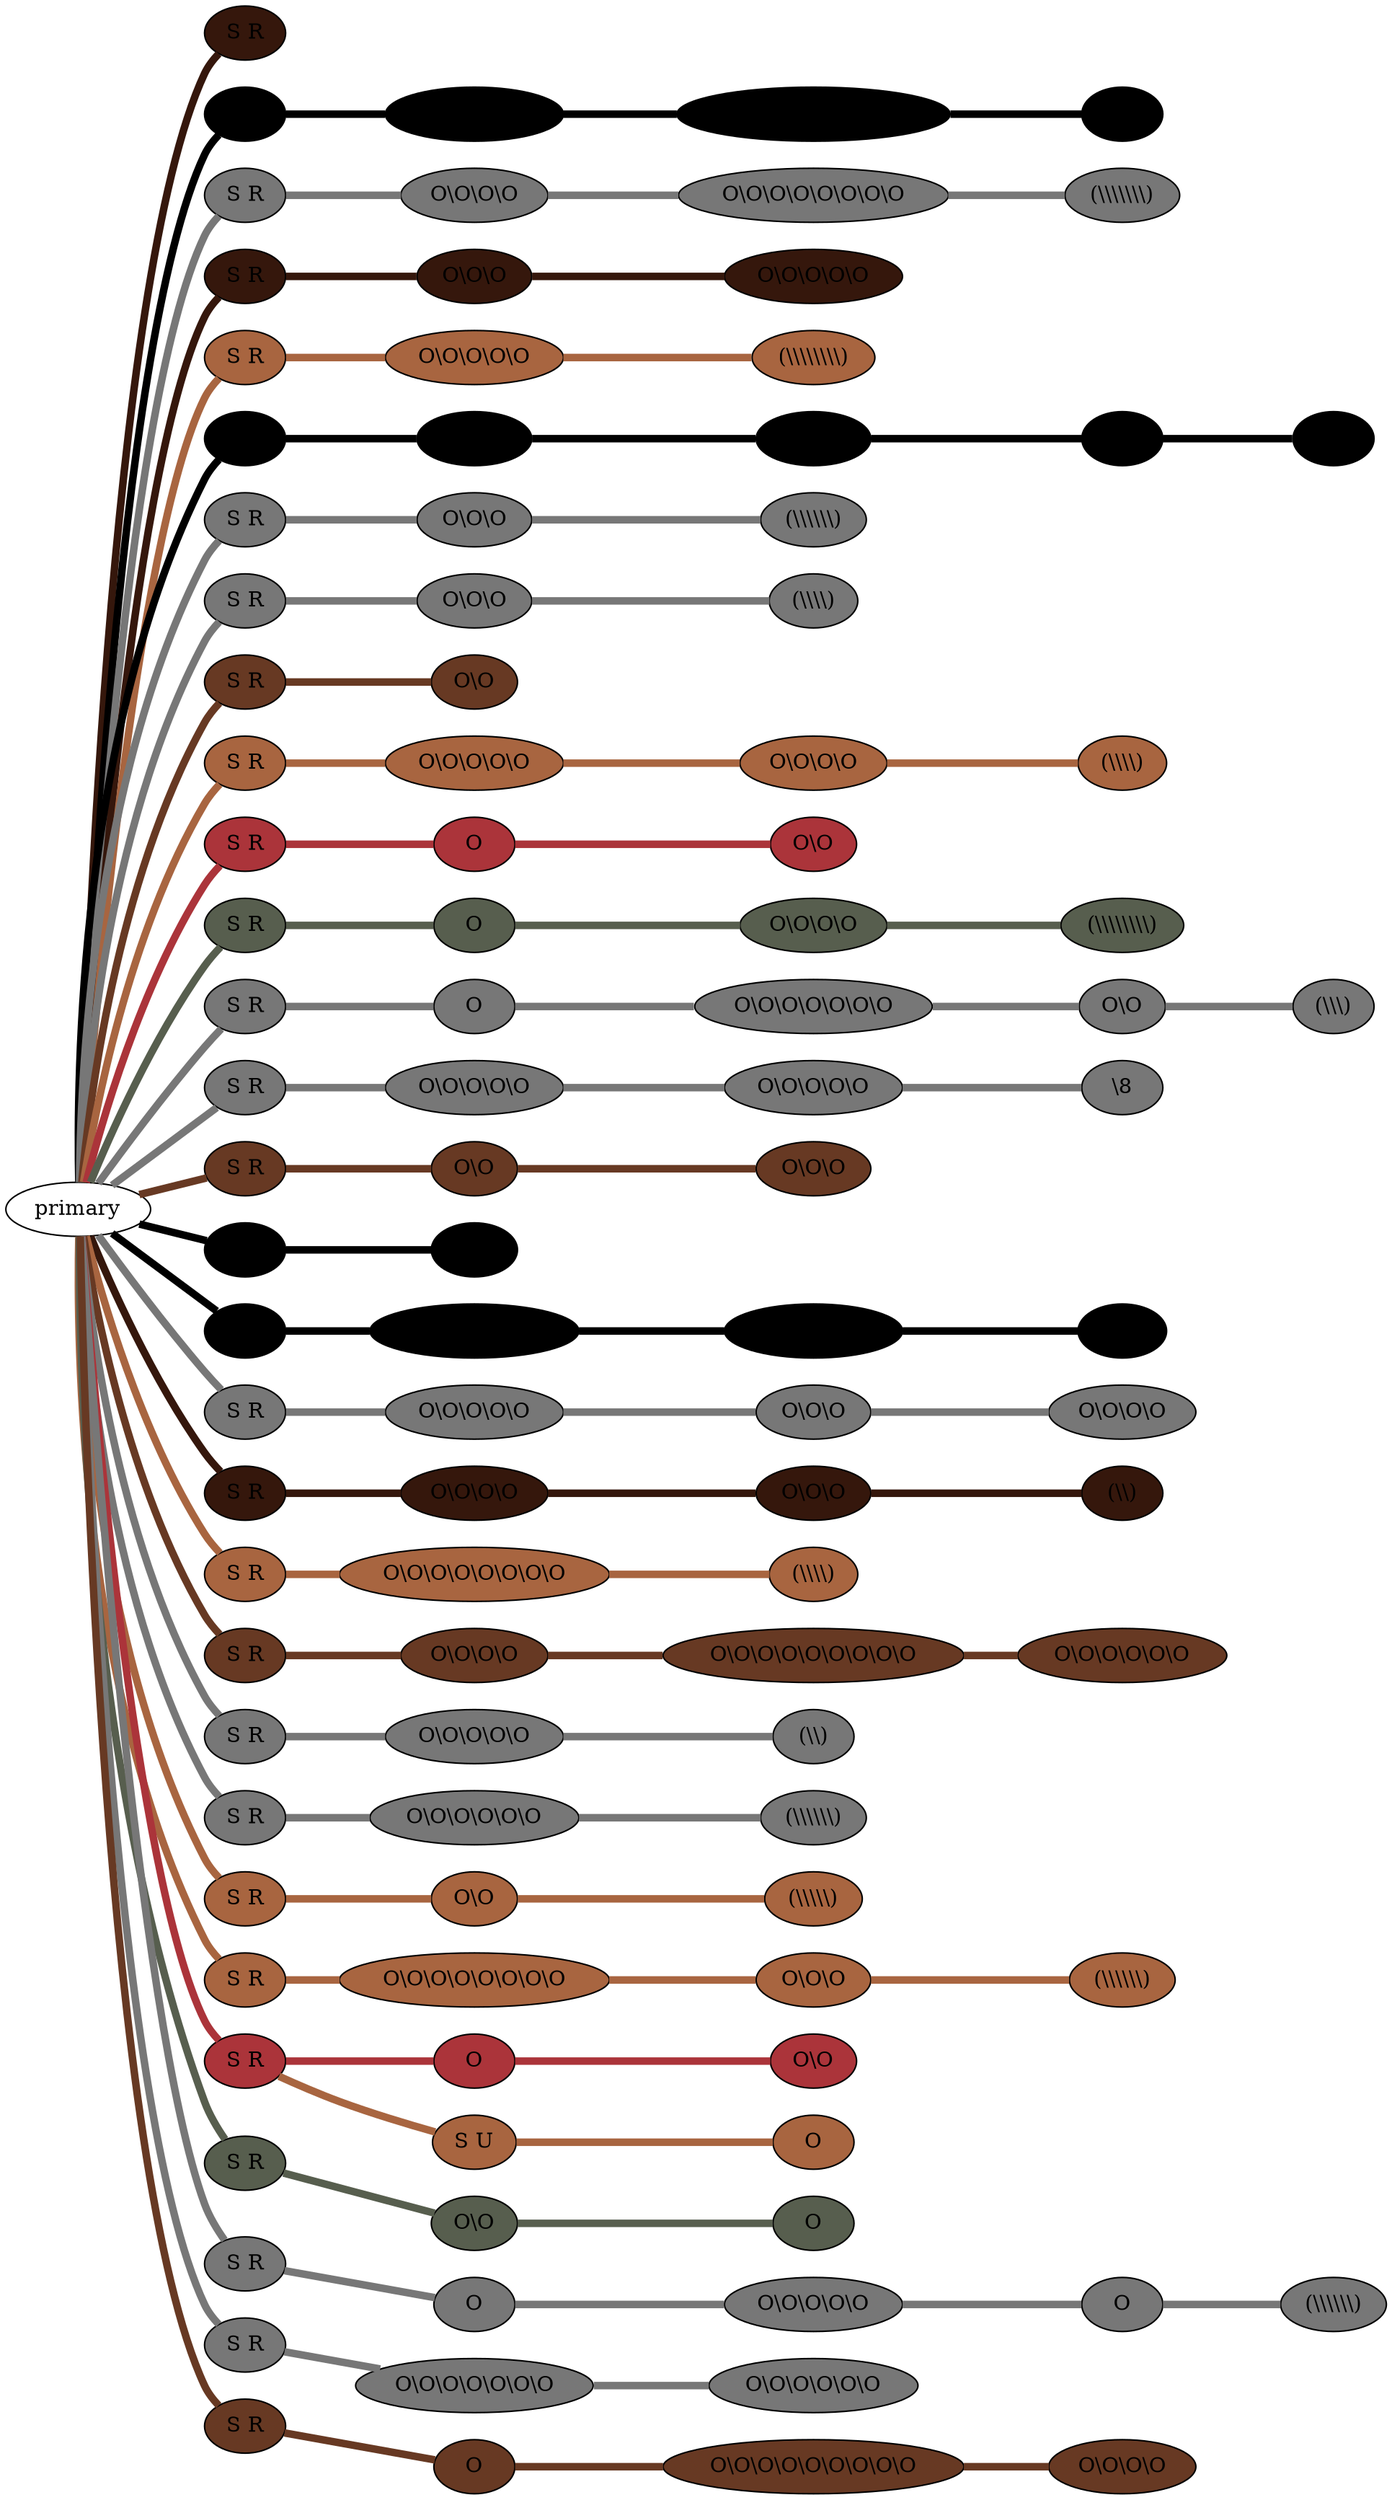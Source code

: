 graph {
 graph [rankdir=LR]
"1" [qtype="pendant_node", pendant_colors="#35170C", pendant_ply="S", pendant_attach="R", pendant_length="4", label="S R", style=filled, fillcolor="#35170C"]
"primary" -- "1" [qtype="pendant_link",penwidth=5,color="#35170C"]
"2" [qtype="pendant_node", pendant_colors="#000000", pendant_ply="S", pendant_attach="R", pendant_length="39", label="S R", style=filled, fillcolor="#000000"]
"primary" -- "2" [qtype="pendant_link",penwidth=5,color="#000000"]
"2:0" [qtype="knot_node", knot_value="5", knot_type="S", knot_position="11.5", knot_spin="Z", label="O\\O\\O\\O\\O", style=filled, fillcolor="#000000"]
"2" -- "2:0" [qtype="knot_link",penwidth=5,color="#000000"]
"2:1" [qtype="knot_node", knot_value="7", knot_type="S", knot_position="17.0", knot_spin="ZZZZZUZ", label="O?O?O?O?O?O?O", style=filled, fillcolor="#000000"]
"2:0" -- "2:1" [qtype="knot_link",penwidth=5,color="#000000"]
"2:2" [qtype="knot_node", knot_value="2", knot_type="L", knot_position="25.0", knot_spin="Z", label="(\\\\)", style=filled, fillcolor="#000000"]
"2:1" -- "2:2" [qtype="knot_link",penwidth=5,color="#000000"]
"3" [qtype="pendant_node", pendant_colors="#777777", pendant_ply="S", pendant_attach="R", pendant_length="32", label="S R", style=filled, fillcolor="#777777"]
"primary" -- "3" [qtype="pendant_link",penwidth=5,color="#777777"]
"3:0" [qtype="knot_node", knot_value="4", knot_type="S", knot_position="6.0", knot_spin="Z", label="O\\O\\O\\O", style=filled, fillcolor="#777777"]
"3" -- "3:0" [qtype="knot_link",penwidth=5,color="#777777"]
"3:1" [qtype="knot_node", knot_value="8", knot_type="S", knot_position="17.0", knot_spin="Z", label="O\\O\\O\\O\\O\\O\\O\\O", style=filled, fillcolor="#777777"]
"3:0" -- "3:1" [qtype="knot_link",penwidth=5,color="#777777"]
"3:2" [qtype="knot_node", knot_value="7", knot_type="L", knot_position="25.0", knot_spin="Z", label="(\\\\\\\\\\\\\\)", style=filled, fillcolor="#777777"]
"3:1" -- "3:2" [qtype="knot_link",penwidth=5,color="#777777"]
"4" [qtype="pendant_node", pendant_colors="#35170C,#777777", pendant_ply="S", pendant_attach="R", pendant_length="18", label="S R", style=filled, fillcolor="#35170C"]
"primary" -- "4" [qtype="pendant_link",penwidth=5,color="#35170C"]
"4:0" [qtype="knot_node", knot_value="3", knot_type="S", knot_position="11.0", knot_spin="Z", label="O\\O\\O", style=filled, fillcolor="#35170C"]
"4" -- "4:0" [qtype="knot_link",penwidth=5,color="#35170C"]
"4:1" [qtype="knot_node", knot_value="5", knot_type="S", knot_position="17.5", knot_spin="Z", label="O\\O\\O\\O\\O", style=filled, fillcolor="#35170C"]
"4:0" -- "4:1" [qtype="knot_link",penwidth=5,color="#35170C"]
"5" [qtype="pendant_node", pendant_colors="#A86540", pendant_ply="S", pendant_attach="R", pendant_length="31", label="S R", style=filled, fillcolor="#A86540"]
"primary" -- "5" [qtype="pendant_link",penwidth=5,color="#A86540"]
"5:0" [qtype="knot_node", knot_value="5", knot_type="S", knot_position="16.5", knot_spin="Z", label="O\\O\\O\\O\\O", style=filled, fillcolor="#A86540"]
"5" -- "5:0" [qtype="knot_link",penwidth=5,color="#A86540"]
"5:1" [qtype="knot_node", knot_value="8", knot_type="L", knot_position="24.5", knot_spin="Z", label="(\\\\\\\\\\\\\\\\)", style=filled, fillcolor="#A86540"]
"5:0" -- "5:1" [qtype="knot_link",penwidth=5,color="#A86540"]
"6" [qtype="pendant_node", pendant_colors="#000000", pendant_ply="S", pendant_attach="R", pendant_length="43", label="S R", style=filled, fillcolor="#000000"]
"primary" -- "6" [qtype="pendant_link",penwidth=5,color="#000000"]
"6:0" [qtype="knot_node", knot_value="3", knot_type="S", knot_position="5.5", knot_spin="Z", label="O\\O\\O", style=filled, fillcolor="#000000"]
"6" -- "6:0" [qtype="knot_link",penwidth=5,color="#000000"]
"6:1" [qtype="knot_node", knot_value="3", knot_type="S", knot_position="10.5", knot_spin="Z", label="O\\O\\O", style=filled, fillcolor="#000000"]
"6:0" -- "6:1" [qtype="knot_link",penwidth=5,color="#000000"]
"6:2" [qtype="knot_node", knot_value="1", knot_type="S", knot_position="15.0", knot_spin="Z", label="O", style=filled, fillcolor="#000000"]
"6:1" -- "6:2" [qtype="knot_link",penwidth=5,color="#000000"]
"6:3" [qtype="knot_node", knot_value="2", knot_type="L", knot_position="22.5", knot_spin="Z", label="(\\\\)", style=filled, fillcolor="#000000"]
"6:2" -- "6:3" [qtype="knot_link",penwidth=5,color="#000000"]
"7" [qtype="pendant_node", pendant_colors="#777777", pendant_ply="S", pendant_attach="R", pendant_length="29", label="S R", style=filled, fillcolor="#777777"]
"primary" -- "7" [qtype="pendant_link",penwidth=5,color="#777777"]
"7:0" [qtype="knot_node", knot_value="3", knot_type="S", knot_position="16.5", knot_spin="Z", label="O\\O\\O", style=filled, fillcolor="#777777"]
"7" -- "7:0" [qtype="knot_link",penwidth=5,color="#777777"]
"7:1" [qtype="knot_node", knot_value="6", knot_type="L", knot_position="23.5", knot_spin="Z", label="(\\\\\\\\\\\\)", style=filled, fillcolor="#777777"]
"7:0" -- "7:1" [qtype="knot_link",penwidth=5,color="#777777"]
"8" [qtype="pendant_node", pendant_colors="#777777,#673923", pendant_ply="S", pendant_attach="R", pendant_length="45", label="S R", style=filled, fillcolor="#777777"]
"primary" -- "8" [qtype="pendant_link",penwidth=5,color="#777777"]
"8:0" [qtype="knot_node", knot_value="3", knot_type="S", knot_position="16.5", knot_spin="Z", label="O\\O\\O", style=filled, fillcolor="#777777"]
"8" -- "8:0" [qtype="knot_link",penwidth=5,color="#777777"]
"8:1" [qtype="knot_node", knot_value="4", knot_type="L", knot_position="24.0", knot_spin="Z", label="(\\\\\\\\)", style=filled, fillcolor="#777777"]
"8:0" -- "8:1" [qtype="knot_link",penwidth=5,color="#777777"]
"9" [qtype="pendant_node", pendant_colors="#673923", pendant_ply="S", pendant_attach="R", pendant_length="21", label="S R", style=filled, fillcolor="#673923"]
"primary" -- "9" [qtype="pendant_link",penwidth=5,color="#673923"]
"9:0" [qtype="knot_node", knot_value="2", knot_type="S", knot_position="15.0", knot_spin="Z", label="O\\O", style=filled, fillcolor="#673923"]
"9" -- "9:0" [qtype="knot_link",penwidth=5,color="#673923"]
"10" [qtype="pendant_node", pendant_colors="#A86540", pendant_ply="S", pendant_attach="R", pendant_length="39", label="S R", style=filled, fillcolor="#A86540"]
"primary" -- "10" [qtype="pendant_link",penwidth=5,color="#A86540"]
"10:0" [qtype="knot_node", knot_value="5", knot_type="S", knot_position="10.5", knot_spin="Z", label="O\\O\\O\\O\\O", style=filled, fillcolor="#A86540"]
"10" -- "10:0" [qtype="knot_link",penwidth=5,color="#A86540"]
"10:1" [qtype="knot_node", knot_value="4", knot_type="S", knot_position="16.0", knot_spin="Z", label="O\\O\\O\\O", style=filled, fillcolor="#A86540"]
"10:0" -- "10:1" [qtype="knot_link",penwidth=5,color="#A86540"]
"10:2" [qtype="knot_node", knot_value="4", knot_type="L", knot_position="23.0", knot_spin="Z", label="(\\\\\\\\)", style=filled, fillcolor="#A86540"]
"10:1" -- "10:2" [qtype="knot_link",penwidth=5,color="#A86540"]
"11" [qtype="pendant_node", pendant_colors="#AB343A", pendant_ply="S", pendant_attach="R", pendant_length="53", label="S R", style=filled, fillcolor="#AB343A"]
"primary" -- "11" [qtype="pendant_link",penwidth=5,color="#AB343A"]
"11:0" [qtype="knot_node", knot_value="1", knot_type="S", knot_position="11.0", knot_spin="Z", label="O", style=filled, fillcolor="#AB343A"]
"11" -- "11:0" [qtype="knot_link",penwidth=5,color="#AB343A"]
"11:1" [qtype="knot_node", knot_value="2", knot_type="S", knot_position="17.0", knot_spin="Z", label="O\\O", style=filled, fillcolor="#AB343A"]
"11:0" -- "11:1" [qtype="knot_link",penwidth=5,color="#AB343A"]
"12" [qtype="pendant_node", pendant_colors="#575E4E", pendant_ply="S", pendant_attach="R", pendant_length="41", label="S R", style=filled, fillcolor="#575E4E"]
"primary" -- "12" [qtype="pendant_link",penwidth=5,color="#575E4E"]
"12:0" [qtype="knot_node", knot_value="1", knot_type="S", knot_position="10.5", knot_spin="Z", label="O", style=filled, fillcolor="#575E4E"]
"12" -- "12:0" [qtype="knot_link",penwidth=5,color="#575E4E"]
"12:1" [qtype="knot_node", knot_value="4", knot_type="S", knot_position="16.5", knot_spin="Z", label="O\\O\\O\\O", style=filled, fillcolor="#575E4E"]
"12:0" -- "12:1" [qtype="knot_link",penwidth=5,color="#575E4E"]
"12:2" [qtype="knot_node", knot_value="8", knot_type="L", knot_position="25.0", knot_spin="Z", label="(\\\\\\\\\\\\\\\\)", style=filled, fillcolor="#575E4E"]
"12:1" -- "12:2" [qtype="knot_link",penwidth=5,color="#575E4E"]
"13" [qtype="pendant_node", pendant_colors="#777777", pendant_ply="S", pendant_attach="R", pendant_length="51", label="S R", style=filled, fillcolor="#777777"]
"primary" -- "13" [qtype="pendant_link",penwidth=5,color="#777777"]
"13:0" [qtype="knot_node", knot_value="1", knot_type="S", knot_position="5.5", knot_spin="Z", label="O", style=filled, fillcolor="#777777"]
"13" -- "13:0" [qtype="knot_link",penwidth=5,color="#777777"]
"13:1" [qtype="knot_node", knot_value="7", knot_type="S", knot_position="12.0", knot_spin="Z", label="O\\O\\O\\O\\O\\O\\O", style=filled, fillcolor="#777777"]
"13:0" -- "13:1" [qtype="knot_link",penwidth=5,color="#777777"]
"13:2" [qtype="knot_node", knot_value="2", knot_type="S", knot_position="17.0", knot_spin="Z", label="O\\O", style=filled, fillcolor="#777777"]
"13:1" -- "13:2" [qtype="knot_link",penwidth=5,color="#777777"]
"13:3" [qtype="knot_node", knot_value="3", knot_type="L", knot_position="25.0", knot_spin="Z", label="(\\\\\\)", style=filled, fillcolor="#777777"]
"13:2" -- "13:3" [qtype="knot_link",penwidth=5,color="#777777"]
"14" [qtype="pendant_node", pendant_colors="#777777", pendant_ply="S", pendant_attach="R", pendant_length="38", label="S R", style=filled, fillcolor="#777777"]
"primary" -- "14" [qtype="pendant_link",penwidth=5,color="#777777"]
"14:0" [qtype="knot_node", knot_value="5", knot_type="S", knot_position="11.0", knot_spin="Z", label="O\\O\\O\\O\\O", style=filled, fillcolor="#777777"]
"14" -- "14:0" [qtype="knot_link",penwidth=5,color="#777777"]
"14:1" [qtype="knot_node", knot_value="5", knot_type="S", knot_position="16.5", knot_spin="Z", label="O\\O\\O\\O\\O", style=filled, fillcolor="#777777"]
"14:0" -- "14:1" [qtype="knot_link",penwidth=5,color="#777777"]
"14:2" [qtype="knot_node", knot_value="1", knot_type="E", knot_position="24.5", knot_spin="Z", label="\\8", style=filled, fillcolor="#777777"]
"14:1" -- "14:2" [qtype="knot_link",penwidth=5,color="#777777"]
"15" [qtype="pendant_node", pendant_colors="#673923,#777777", pendant_ply="S", pendant_attach="R", pendant_length="16", label="S R", style=filled, fillcolor="#673923"]
"primary" -- "15" [qtype="pendant_link",penwidth=5,color="#673923"]
"15:0" [qtype="knot_node", knot_value="2", knot_type="S", knot_position="6.0", knot_spin="Z", label="O\\O", style=filled, fillcolor="#673923"]
"15" -- "15:0" [qtype="knot_link",penwidth=5,color="#673923"]
"15:1" [qtype="knot_node", knot_value="3", knot_type="S", knot_position="11.5", knot_spin="Z", label="O\\O\\O", style=filled, fillcolor="#673923"]
"15:0" -- "15:1" [qtype="knot_link",penwidth=5,color="#673923"]
"16" [qtype="pendant_node", pendant_colors="#000000", pendant_ply="S", pendant_attach="R", pendant_length="15", label="S R", style=filled, fillcolor="#000000"]
"primary" -- "16" [qtype="pendant_link",penwidth=5,color="#000000"]
"16:0" [qtype="knot_node", knot_value="2", knot_type="S", knot_position="11.0", knot_spin="Z", label="O\\O", style=filled, fillcolor="#000000"]
"16" -- "16:0" [qtype="knot_link",penwidth=5,color="#000000"]
"17" [qtype="pendant_node", pendant_colors="#000000", pendant_ply="S", pendant_attach="R", pendant_length="41", label="S R", style=filled, fillcolor="#000000"]
"primary" -- "17" [qtype="pendant_link",penwidth=5,color="#000000"]
"17:0" [qtype="knot_node", knot_value="6", knot_type="S", knot_position="11.0", knot_spin="Z", label="O\\O\\O\\O\\O\\O", style=filled, fillcolor="#000000"]
"17" -- "17:0" [qtype="knot_link",penwidth=5,color="#000000"]
"17:1" [qtype="knot_node", knot_value="5", knot_type="S", knot_position="16.5", knot_spin="Z", label="O\\O\\O\\O\\O", style=filled, fillcolor="#000000"]
"17:0" -- "17:1" [qtype="knot_link",penwidth=5,color="#000000"]
"17:2" [qtype="knot_node", knot_value="4", knot_type="L", knot_position="25.0", knot_spin="Z", label="(\\\\\\\\)", style=filled, fillcolor="#000000"]
"17:1" -- "17:2" [qtype="knot_link",penwidth=5,color="#000000"]
"18" [qtype="pendant_node", pendant_colors="#777777", pendant_ply="S", pendant_attach="R", pendant_length="50", label="S R", style=filled, fillcolor="#777777"]
"primary" -- "18" [qtype="pendant_link",penwidth=5,color="#777777"]
"18:0" [qtype="knot_node", knot_value="5", knot_type="S", knot_position="6.0", knot_spin="Z", label="O\\O\\O\\O\\O", style=filled, fillcolor="#777777"]
"18" -- "18:0" [qtype="knot_link",penwidth=5,color="#777777"]
"18:1" [qtype="knot_node", knot_value="3", knot_type="S", knot_position="10.5", knot_spin="Z", label="O\\O\\O", style=filled, fillcolor="#777777"]
"18:0" -- "18:1" [qtype="knot_link",penwidth=5,color="#777777"]
"18:2" [qtype="knot_node", knot_value="4", knot_type="S", knot_position="16.0", knot_spin="Z", label="O\\O\\O\\O", style=filled, fillcolor="#777777"]
"18:1" -- "18:2" [qtype="knot_link",penwidth=5,color="#777777"]
"19" [qtype="pendant_node", pendant_colors="#35170C,#777777", pendant_ply="S", pendant_attach="R", pendant_length="31", label="S R", style=filled, fillcolor="#35170C"]
"primary" -- "19" [qtype="pendant_link",penwidth=5,color="#35170C"]
"19:0" [qtype="knot_node", knot_value="4", knot_type="S", knot_position="11.5", knot_spin="Z", label="O\\O\\O\\O", style=filled, fillcolor="#35170C"]
"19" -- "19:0" [qtype="knot_link",penwidth=5,color="#35170C"]
"19:1" [qtype="knot_node", knot_value="3", knot_type="S", knot_position="17.0", knot_spin="Z", label="O\\O\\O", style=filled, fillcolor="#35170C"]
"19:0" -- "19:1" [qtype="knot_link",penwidth=5,color="#35170C"]
"19:2" [qtype="knot_node", knot_value="2", knot_type="L", knot_position="25.5", knot_spin="Z", label="(\\\\)", style=filled, fillcolor="#35170C"]
"19:1" -- "19:2" [qtype="knot_link",penwidth=5,color="#35170C"]
"20" [qtype="pendant_node", pendant_colors="#A86540", pendant_ply="S", pendant_attach="R", pendant_length="38", label="S R", style=filled, fillcolor="#A86540"]
"primary" -- "20" [qtype="pendant_link",penwidth=5,color="#A86540"]
"20:0" [qtype="knot_node", knot_value="8", knot_type="S", knot_position="17.0", knot_spin="Z", label="O\\O\\O\\O\\O\\O\\O\\O", style=filled, fillcolor="#A86540"]
"20" -- "20:0" [qtype="knot_link",penwidth=5,color="#A86540"]
"20:1" [qtype="knot_node", knot_value="4", knot_type="L", knot_position="24.5", knot_spin="Z", label="(\\\\\\\\)", style=filled, fillcolor="#A86540"]
"20:0" -- "20:1" [qtype="knot_link",penwidth=5,color="#A86540"]
"21" [qtype="pendant_node", pendant_colors="#673923", pendant_ply="S", pendant_attach="R", pendant_length="25", label="S R", style=filled, fillcolor="#673923"]
"primary" -- "21" [qtype="pendant_link",penwidth=5,color="#673923"]
"21:0" [qtype="knot_node", knot_value="4", knot_type="S", knot_position="5.5", knot_spin="Z", label="O\\O\\O\\O", style=filled, fillcolor="#673923"]
"21" -- "21:0" [qtype="knot_link",penwidth=5,color="#673923"]
"21:1" [qtype="knot_node", knot_value="9", knot_type="S", knot_position="11.0", knot_spin="Z", label="O\\O\\O\\O\\O\\O\\O\\O\\O", style=filled, fillcolor="#673923"]
"21:0" -- "21:1" [qtype="knot_link",penwidth=5,color="#673923"]
"21:2" [qtype="knot_node", knot_value="6", knot_type="S", knot_position="16.0", knot_spin="Z", label="O\\O\\O\\O\\O\\O", style=filled, fillcolor="#673923"]
"21:1" -- "21:2" [qtype="knot_link",penwidth=5,color="#673923"]
"22" [qtype="pendant_node", pendant_colors="#777777", pendant_ply="S", pendant_attach="R", pendant_length="25", label="S R", style=filled, fillcolor="#777777"]
"primary" -- "22" [qtype="pendant_link",penwidth=5,color="#777777"]
"22:0" [qtype="knot_node", knot_value="5", knot_type="S", knot_position="17.0", knot_spin="Z", label="O\\O\\O\\O\\O", style=filled, fillcolor="#777777"]
"22" -- "22:0" [qtype="knot_link",penwidth=5,color="#777777"]
"22:1" [qtype="knot_node", knot_value="2", knot_type="L", knot_position="24.5", knot_spin="Z", label="(\\\\)", style=filled, fillcolor="#777777"]
"22:0" -- "22:1" [qtype="knot_link",penwidth=5,color="#777777"]
"23" [qtype="pendant_node", pendant_colors="#777777,#673923", pendant_ply="S", pendant_attach="R", pendant_length="39", label="S R", style=filled, fillcolor="#777777"]
"primary" -- "23" [qtype="pendant_link",penwidth=5,color="#777777"]
"23:0" [qtype="knot_node", knot_value="6", knot_type="S", knot_position="17.0", knot_spin="Z", label="O\\O\\O\\O\\O\\O", style=filled, fillcolor="#777777"]
"23" -- "23:0" [qtype="knot_link",penwidth=5,color="#777777"]
"23:1" [qtype="knot_node", knot_value="6", knot_type="L", knot_position="25.0", knot_spin="Z", label="(\\\\\\\\\\\\)", style=filled, fillcolor="#777777"]
"23:0" -- "23:1" [qtype="knot_link",penwidth=5,color="#777777"]
"24" [qtype="pendant_node", pendant_colors="#A86540", pendant_ply="S", pendant_attach="R", pendant_length="50", label="S R", style=filled, fillcolor="#A86540"]
"primary" -- "24" [qtype="pendant_link",penwidth=5,color="#A86540"]
"24:0" [qtype="knot_node", knot_value="2", knot_type="S", knot_position="16.0", knot_spin="Z", label="O\\O", style=filled, fillcolor="#A86540"]
"24" -- "24:0" [qtype="knot_link",penwidth=5,color="#A86540"]
"24:1" [qtype="knot_node", knot_value="5", knot_type="L", knot_position="24.5", knot_spin="Z", label="(\\\\\\\\\\)", style=filled, fillcolor="#A86540"]
"24:0" -- "24:1" [qtype="knot_link",penwidth=5,color="#A86540"]
"25" [qtype="pendant_node", pendant_colors="#A86540", pendant_ply="S", pendant_attach="R", pendant_length="33", label="S R", style=filled, fillcolor="#A86540"]
"primary" -- "25" [qtype="pendant_link",penwidth=5,color="#A86540"]
"25:0" [qtype="knot_node", knot_value="8", knot_type="S", knot_position="11.0", knot_spin="Z", label="O\\O\\O\\O\\O\\O\\O\\O", style=filled, fillcolor="#A86540"]
"25" -- "25:0" [qtype="knot_link",penwidth=5,color="#A86540"]
"25:1" [qtype="knot_node", knot_value="3", knot_type="S", knot_position="16.0", knot_spin="Z", label="O\\O\\O", style=filled, fillcolor="#A86540"]
"25:0" -- "25:1" [qtype="knot_link",penwidth=5,color="#A86540"]
"25:2" [qtype="knot_node", knot_value="6", knot_type="L", knot_position="24.0", knot_spin="Z", label="(\\\\\\\\\\\\)", style=filled, fillcolor="#A86540"]
"25:1" -- "25:2" [qtype="knot_link",penwidth=5,color="#A86540"]
"26" [qtype="pendant_node", pendant_colors="#AB343A,#777777", pendant_ply="S", pendant_attach="R", pendant_length="48", label="S R", style=filled, fillcolor="#AB343A"]
"primary" -- "26" [qtype="pendant_link",penwidth=5,color="#AB343A"]
"26:0" [qtype="knot_node", knot_value="1", knot_type="S", knot_position="10.0", knot_spin="Z", label="O", style=filled, fillcolor="#AB343A"]
"26" -- "26:0" [qtype="knot_link",penwidth=5,color="#AB343A"]
"26:1" [qtype="knot_node", knot_value="2", knot_type="S", knot_position="16.0", knot_spin="Z", label="O\\O", style=filled, fillcolor="#AB343A"]
"26:0" -- "26:1" [qtype="knot_link",penwidth=5,color="#AB343A"]
"26s1" [qtype="pendant_node", pendant_colors="#A86540,#AB343A,#4A545C", pendant_ply="S", pendant_attach="U", pendant_length="48", label="S U", style=filled, fillcolor="#A86540"]
"26" -- "26s1" [qtype="pendant_link",penwidth=5,color="#A86540"]
"26s1:0" [qtype="knot_node", knot_value="1", knot_type="S", knot_position="7.0", knot_spin="Z", label="O", style=filled, fillcolor="#A86540"]
"26s1" -- "26s1:0" [qtype="knot_link",penwidth=5,color="#A86540"]
"27" [qtype="pendant_node", pendant_colors="#575E4E", pendant_ply="S", pendant_attach="R", pendant_length="54", label="S R", style=filled, fillcolor="#575E4E"]
"primary" -- "27" [qtype="pendant_link",penwidth=5,color="#575E4E"]
"27:0" [qtype="knot_node", knot_value="2", knot_type="S", knot_position="10.5", knot_spin="Z", label="O\\O", style=filled, fillcolor="#575E4E"]
"27" -- "27:0" [qtype="knot_link",penwidth=5,color="#575E4E"]
"27:1" [qtype="knot_node", knot_value="1", knot_type="S", knot_position="16.5", knot_spin="Z", label="O", style=filled, fillcolor="#575E4E"]
"27:0" -- "27:1" [qtype="knot_link",penwidth=5,color="#575E4E"]
"28" [qtype="pendant_node", pendant_colors="#777777", pendant_ply="S", pendant_attach="R", pendant_length="36", label="S R", style=filled, fillcolor="#777777"]
"primary" -- "28" [qtype="pendant_link",penwidth=5,color="#777777"]
"28:0" [qtype="knot_node", knot_value="1", knot_type="S", knot_position="5.0", knot_spin="Z", label="O", style=filled, fillcolor="#777777"]
"28" -- "28:0" [qtype="knot_link",penwidth=5,color="#777777"]
"28:1" [qtype="knot_node", knot_value="5", knot_type="S", knot_position="11.0", knot_spin="Z", label="O\\O\\O\\O\\O", style=filled, fillcolor="#777777"]
"28:0" -- "28:1" [qtype="knot_link",penwidth=5,color="#777777"]
"28:2" [qtype="knot_node", knot_value="1", knot_type="S", knot_position="16.5", knot_spin="Z", label="O", style=filled, fillcolor="#777777"]
"28:1" -- "28:2" [qtype="knot_link",penwidth=5,color="#777777"]
"28:3" [qtype="knot_node", knot_value="6", knot_type="L", knot_position="25.0", knot_spin="Z", label="(\\\\\\\\\\\\)", style=filled, fillcolor="#777777"]
"28:2" -- "28:3" [qtype="knot_link",penwidth=5,color="#777777"]
"29" [qtype="pendant_node", pendant_colors="#777777", pendant_ply="S", pendant_attach="R", pendant_length="34", label="S R", style=filled, fillcolor="#777777"]
"primary" -- "29" [qtype="pendant_link",penwidth=5,color="#777777"]
"29:0" [qtype="knot_node", knot_value="7", knot_type="S", knot_position="11.5", knot_spin="Z", label="O\\O\\O\\O\\O\\O\\O", style=filled, fillcolor="#777777"]
"29" -- "29:0" [qtype="knot_link",penwidth=5,color="#777777"]
"29:1" [qtype="knot_node", knot_value="6", knot_type="S", knot_position="17.0", knot_spin="Z", label="O\\O\\O\\O\\O\\O", style=filled, fillcolor="#777777"]
"29:0" -- "29:1" [qtype="knot_link",penwidth=5,color="#777777"]
"30" [qtype="pendant_node", pendant_colors="#673923,#777777", pendant_ply="S", pendant_attach="R", pendant_length="41", label="S R", style=filled, fillcolor="#673923"]
"primary" -- "30" [qtype="pendant_link",penwidth=5,color="#673923"]
"30:0" [qtype="knot_node", knot_value="1", knot_type="S", knot_position="5.0", knot_spin="Z", label="O", style=filled, fillcolor="#673923"]
"30" -- "30:0" [qtype="knot_link",penwidth=5,color="#673923"]
"30:1" [qtype="knot_node", knot_value="9", knot_type="S", knot_position="12.0", knot_spin="Z", label="O\\O\\O\\O\\O\\O\\O\\O\\O", style=filled, fillcolor="#673923"]
"30:0" -- "30:1" [qtype="knot_link",penwidth=5,color="#673923"]
"30:2" [qtype="knot_node", knot_value="4", knot_type="S", knot_position="17.5", knot_spin="Z", label="O\\O\\O\\O", style=filled, fillcolor="#673923"]
"30:1" -- "30:2" [qtype="knot_link",penwidth=5,color="#673923"]
}
